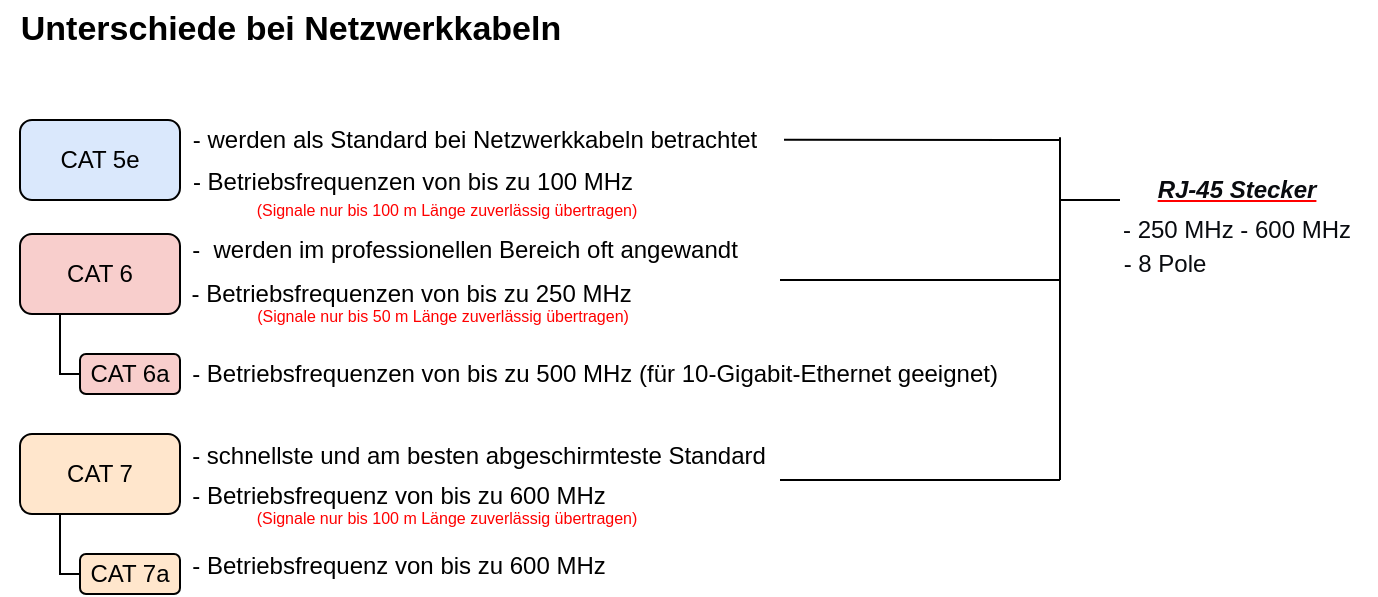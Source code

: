 <mxfile version="20.8.15" type="github"><diagram name="Seite-1" id="HyJ5g_9lhlPV_s5i6bC4"><mxGraphModel dx="1393" dy="789" grid="1" gridSize="10" guides="1" tooltips="1" connect="1" arrows="1" fold="1" page="1" pageScale="1" pageWidth="827" pageHeight="1169" math="0" shadow="0"><root><mxCell id="0"/><mxCell id="1" parent="0"/><mxCell id="jSBEIPHxgc7SPP-CJRfI-2" value="&lt;b style=&quot;font-size: 17px;&quot;&gt;Unterschiede bei Netzwerkkabeln&lt;/b&gt;" style="text;html=1;align=center;verticalAlign=middle;resizable=0;points=[];autosize=1;strokeColor=none;fillColor=none;fontSize=17;" parent="1" vertex="1"><mxGeometry x="30" y="20" width="290" height="30" as="geometry"/></mxCell><mxCell id="jSBEIPHxgc7SPP-CJRfI-8" value="CAT 5e" style="rounded=1;whiteSpace=wrap;html=1;fillColor=#dae8fc;strokeColor=#000000;" parent="1" vertex="1"><mxGeometry x="40" y="80" width="80" height="40" as="geometry"/></mxCell><mxCell id="jSBEIPHxgc7SPP-CJRfI-9" value="CAT 6" style="rounded=1;whiteSpace=wrap;html=1;fillColor=#f8cecc;strokeColor=#000000;" parent="1" vertex="1"><mxGeometry x="40" y="137" width="80" height="40" as="geometry"/></mxCell><mxCell id="jSBEIPHxgc7SPP-CJRfI-10" value="- werden als Standard bei Netzwerkkabeln betrachtet" style="text;html=1;align=center;verticalAlign=middle;resizable=0;points=[];autosize=1;strokeColor=none;fillColor=none;" parent="1" vertex="1"><mxGeometry x="112" y="75" width="310" height="30" as="geometry"/></mxCell><mxCell id="jSBEIPHxgc7SPP-CJRfI-11" value="- Betriebsfrequenzen von bis zu 100 MHz" style="text;html=1;align=center;verticalAlign=middle;resizable=0;points=[];autosize=1;strokeColor=none;fillColor=none;" parent="1" vertex="1"><mxGeometry x="116" y="96" width="240" height="30" as="geometry"/></mxCell><mxCell id="jSBEIPHxgc7SPP-CJRfI-12" value="-&amp;nbsp; werden im professionellen Bereich oft angewandt" style="text;html=1;align=center;verticalAlign=middle;resizable=0;points=[];autosize=1;strokeColor=none;fillColor=none;" parent="1" vertex="1"><mxGeometry x="112" y="130" width="300" height="30" as="geometry"/></mxCell><mxCell id="jSBEIPHxgc7SPP-CJRfI-13" value="&lt;div&gt;- Betriebsfrequenzen von bis zu 250 MHz&amp;nbsp;&lt;/div&gt;" style="text;html=1;align=center;verticalAlign=middle;resizable=0;points=[];autosize=1;strokeColor=none;fillColor=none;" parent="1" vertex="1"><mxGeometry x="112" y="152" width="250" height="30" as="geometry"/></mxCell><mxCell id="jSBEIPHxgc7SPP-CJRfI-14" value="CAT 6a" style="rounded=1;whiteSpace=wrap;html=1;fillColor=#f8cecc;strokeColor=#000000;" parent="1" vertex="1"><mxGeometry x="70" y="197" width="50" height="20" as="geometry"/></mxCell><mxCell id="jSBEIPHxgc7SPP-CJRfI-16" value="" style="endArrow=none;html=1;rounded=0;exitX=0.25;exitY=1;exitDx=0;exitDy=0;entryX=0;entryY=0.5;entryDx=0;entryDy=0;" parent="1" source="jSBEIPHxgc7SPP-CJRfI-9" target="jSBEIPHxgc7SPP-CJRfI-14" edge="1"><mxGeometry width="50" height="50" relative="1" as="geometry"><mxPoint x="130" y="207" as="sourcePoint"/><mxPoint x="180" y="157" as="targetPoint"/><Array as="points"><mxPoint x="60" y="207"/></Array></mxGeometry></mxCell><mxCell id="jSBEIPHxgc7SPP-CJRfI-17" value="- Betriebsfrequenzen von bis zu 500 MHz (für 10-Gigabit-Ethernet geeignet)" style="text;html=1;align=center;verticalAlign=middle;resizable=0;points=[];autosize=1;strokeColor=none;fillColor=none;" parent="1" vertex="1"><mxGeometry x="112" y="192" width="430" height="30" as="geometry"/></mxCell><mxCell id="jSBEIPHxgc7SPP-CJRfI-18" value="CAT 7" style="rounded=1;whiteSpace=wrap;html=1;fillColor=#ffe6cc;strokeColor=#000000;" parent="1" vertex="1"><mxGeometry x="40" y="237" width="80" height="40" as="geometry"/></mxCell><mxCell id="jSBEIPHxgc7SPP-CJRfI-19" value="- schnellste und am besten abgeschirmteste Standard" style="text;html=1;align=center;verticalAlign=middle;resizable=0;points=[];autosize=1;strokeColor=none;fillColor=none;" parent="1" vertex="1"><mxGeometry x="114" y="233" width="310" height="30" as="geometry"/></mxCell><mxCell id="jSBEIPHxgc7SPP-CJRfI-20" value="- Betriebsfrequenz von bis zu 600 MHz" style="text;html=1;align=center;verticalAlign=middle;resizable=0;points=[];autosize=1;strokeColor=none;fillColor=none;" parent="1" vertex="1"><mxGeometry x="114" y="253" width="230" height="30" as="geometry"/></mxCell><mxCell id="jSBEIPHxgc7SPP-CJRfI-31" value="&lt;font color=&quot;#ff0000&quot; style=&quot;font-size: 8px;&quot;&gt;(Signale nur bis 50 m Länge zuverlässig übertragen)&lt;/font&gt;" style="text;html=1;align=center;verticalAlign=middle;resizable=0;points=[];autosize=1;strokeColor=none;fillColor=none;" parent="1" vertex="1"><mxGeometry x="146" y="162" width="210" height="30" as="geometry"/></mxCell><mxCell id="jSBEIPHxgc7SPP-CJRfI-33" value="&lt;font color=&quot;#090b0f&quot; style=&quot;font-size: 12px;&quot;&gt;&lt;b&gt;&lt;i&gt;RJ-45 Stecker&lt;/i&gt;&lt;/b&gt;&lt;/font&gt;" style="text;html=1;align=center;verticalAlign=middle;resizable=0;points=[];autosize=1;strokeColor=none;fillColor=none;fontSize=8;fontColor=#FF0000;fontStyle=4" parent="1" vertex="1"><mxGeometry x="598" y="100" width="100" height="30" as="geometry"/></mxCell><mxCell id="jSBEIPHxgc7SPP-CJRfI-34" value="" style="endArrow=none;html=1;rounded=0;fontSize=12;fontColor=#090B0F;" parent="1" edge="1"><mxGeometry width="50" height="50" relative="1" as="geometry"><mxPoint x="560" y="120" as="sourcePoint"/><mxPoint x="590" y="120" as="targetPoint"/></mxGeometry></mxCell><mxCell id="jSBEIPHxgc7SPP-CJRfI-37" value="" style="endArrow=none;html=1;rounded=0;fontSize=12;fontColor=#090B0F;exitX=1;exitY=0.495;exitDx=0;exitDy=0;exitPerimeter=0;" parent="1" source="jSBEIPHxgc7SPP-CJRfI-10" edge="1"><mxGeometry width="50" height="50" relative="1" as="geometry"><mxPoint x="420" y="160" as="sourcePoint"/><mxPoint x="560" y="90" as="targetPoint"/></mxGeometry></mxCell><mxCell id="jSBEIPHxgc7SPP-CJRfI-38" value="" style="endArrow=none;html=1;rounded=0;fontSize=12;fontColor=#090B0F;" parent="1" edge="1"><mxGeometry width="50" height="50" relative="1" as="geometry"><mxPoint x="420" y="160" as="sourcePoint"/><mxPoint x="560" y="160" as="targetPoint"/></mxGeometry></mxCell><mxCell id="jSBEIPHxgc7SPP-CJRfI-41" value="-&amp;nbsp;8 Pole" style="text;html=1;align=center;verticalAlign=middle;resizable=0;points=[];autosize=1;strokeColor=none;fillColor=none;fontSize=12;fontColor=#090B0F;" parent="1" vertex="1"><mxGeometry x="582" y="137" width="60" height="30" as="geometry"/></mxCell><mxCell id="jSBEIPHxgc7SPP-CJRfI-42" value="-&amp;nbsp;250 MHz - 600 MHz" style="text;html=1;align=center;verticalAlign=middle;resizable=0;points=[];autosize=1;strokeColor=none;fillColor=none;fontSize=12;fontColor=#090B0F;" parent="1" vertex="1"><mxGeometry x="578" y="120" width="140" height="30" as="geometry"/></mxCell><mxCell id="jSBEIPHxgc7SPP-CJRfI-44" value="(Signale nur bis 100 m Länge zuverlässig übertragen)" style="text;html=1;align=center;verticalAlign=middle;resizable=0;points=[];autosize=1;strokeColor=none;fillColor=none;fontSize=8;fontColor=#FF0000;" parent="1" vertex="1"><mxGeometry x="148" y="269" width="210" height="20" as="geometry"/></mxCell><mxCell id="jSBEIPHxgc7SPP-CJRfI-45" value="(Signale nur bis 100 m Länge zuverlässig übertragen)" style="text;html=1;align=center;verticalAlign=middle;resizable=0;points=[];autosize=1;strokeColor=none;fillColor=none;fontSize=8;fontColor=#FF0000;" parent="1" vertex="1"><mxGeometry x="148" y="115" width="210" height="20" as="geometry"/></mxCell><mxCell id="jSBEIPHxgc7SPP-CJRfI-49" value="" style="endArrow=none;html=1;rounded=0;fontSize=12;fontColor=#090B0F;" parent="1" edge="1"><mxGeometry width="50" height="50" relative="1" as="geometry"><mxPoint x="420" y="260" as="sourcePoint"/><mxPoint x="560" y="260" as="targetPoint"/></mxGeometry></mxCell><mxCell id="jSBEIPHxgc7SPP-CJRfI-51" value="" style="endArrow=none;html=1;rounded=0;fontSize=17;fontColor=#FF0000;" parent="1" edge="1"><mxGeometry width="50" height="50" relative="1" as="geometry"><mxPoint x="560" y="260" as="sourcePoint"/><mxPoint x="560" y="88.667" as="targetPoint"/></mxGeometry></mxCell><mxCell id="jSBEIPHxgc7SPP-CJRfI-52" value="" style="endArrow=none;html=1;rounded=0;fontSize=17;fontColor=#FF0000;" parent="1" edge="1"><mxGeometry width="50" height="50" relative="1" as="geometry"><mxPoint x="560" y="260" as="sourcePoint"/><mxPoint x="560" y="260" as="targetPoint"/></mxGeometry></mxCell><mxCell id="jSBEIPHxgc7SPP-CJRfI-53" value="CAT 7a" style="rounded=1;whiteSpace=wrap;html=1;fillColor=#ffe6cc;strokeColor=#000000;" parent="1" vertex="1"><mxGeometry x="70" y="297" width="50" height="20" as="geometry"/></mxCell><mxCell id="jSBEIPHxgc7SPP-CJRfI-54" value="" style="endArrow=none;html=1;rounded=0;fontSize=17;fontColor=#FF0000;entryX=0.25;entryY=1;entryDx=0;entryDy=0;exitX=0;exitY=0.5;exitDx=0;exitDy=0;" parent="1" source="jSBEIPHxgc7SPP-CJRfI-53" target="jSBEIPHxgc7SPP-CJRfI-18" edge="1"><mxGeometry width="50" height="50" relative="1" as="geometry"><mxPoint x="100" y="330" as="sourcePoint"/><mxPoint x="150" y="280" as="targetPoint"/><Array as="points"><mxPoint x="60" y="307"/></Array></mxGeometry></mxCell><mxCell id="jSBEIPHxgc7SPP-CJRfI-55" value="&lt;font style=&quot;font-size: 12px;&quot; color=&quot;#000000&quot;&gt;- Betriebsfrequenz von bis zu 600 MHz&lt;/font&gt;" style="text;html=1;align=center;verticalAlign=middle;resizable=0;points=[];autosize=1;strokeColor=none;fillColor=none;fontSize=17;fontColor=#FF0000;" parent="1" vertex="1"><mxGeometry x="114" y="287" width="230" height="30" as="geometry"/></mxCell></root></mxGraphModel></diagram></mxfile>